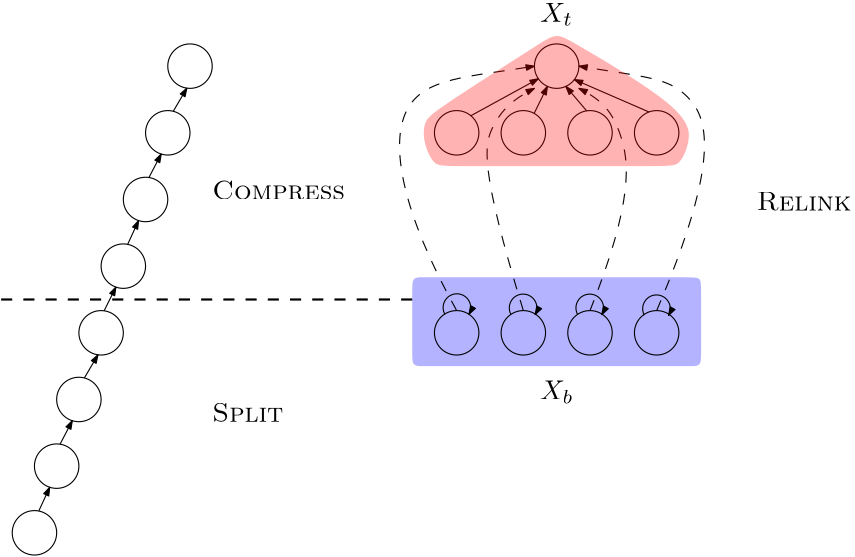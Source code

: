 <?xml version="1.0"?>
<!DOCTYPE ipe SYSTEM "ipe.dtd">
<ipe version="70218" creator="Ipe 7.2.24">
<info created="D:20211217045023" modified="D:20211218081439"/>
<preamble>\usepackage{amsmath,amsfonts,amssymb,amsthm}
\usepackage{clrscode3e}</preamble>
<ipestyle name="basic">
<symbol name="arrow/arc(spx)">
<path stroke="sym-stroke" fill="sym-stroke" pen="sym-pen">
0 0 m
-1 0.333 l
-1 -0.333 l
h
</path>
</symbol>
<symbol name="arrow/farc(spx)">
<path stroke="sym-stroke" fill="white" pen="sym-pen">
0 0 m
-1 0.333 l
-1 -0.333 l
h
</path>
</symbol>
<symbol name="arrow/ptarc(spx)">
<path stroke="sym-stroke" fill="sym-stroke" pen="sym-pen">
0 0 m
-1 0.333 l
-0.8 0 l
-1 -0.333 l
h
</path>
</symbol>
<symbol name="arrow/fptarc(spx)">
<path stroke="sym-stroke" fill="white" pen="sym-pen">
0 0 m
-1 0.333 l
-0.8 0 l
-1 -0.333 l
h
</path>
</symbol>
<symbol name="mark/circle(sx)" transformations="translations">
<path fill="sym-stroke">
0.6 0 0 0.6 0 0 e
0.4 0 0 0.4 0 0 e
</path>
</symbol>
<symbol name="mark/disk(sx)" transformations="translations">
<path fill="sym-stroke">
0.6 0 0 0.6 0 0 e
</path>
</symbol>
<symbol name="mark/fdisk(sfx)" transformations="translations">
<group>
<path fill="sym-fill">
0.5 0 0 0.5 0 0 e
</path>
<path fill="sym-stroke" fillrule="eofill">
0.6 0 0 0.6 0 0 e
0.4 0 0 0.4 0 0 e
</path>
</group>
</symbol>
<symbol name="mark/box(sx)" transformations="translations">
<path fill="sym-stroke" fillrule="eofill">
-0.6 -0.6 m
0.6 -0.6 l
0.6 0.6 l
-0.6 0.6 l
h
-0.4 -0.4 m
0.4 -0.4 l
0.4 0.4 l
-0.4 0.4 l
h
</path>
</symbol>
<symbol name="mark/square(sx)" transformations="translations">
<path fill="sym-stroke">
-0.6 -0.6 m
0.6 -0.6 l
0.6 0.6 l
-0.6 0.6 l
h
</path>
</symbol>
<symbol name="mark/fsquare(sfx)" transformations="translations">
<group>
<path fill="sym-fill">
-0.5 -0.5 m
0.5 -0.5 l
0.5 0.5 l
-0.5 0.5 l
h
</path>
<path fill="sym-stroke" fillrule="eofill">
-0.6 -0.6 m
0.6 -0.6 l
0.6 0.6 l
-0.6 0.6 l
h
-0.4 -0.4 m
0.4 -0.4 l
0.4 0.4 l
-0.4 0.4 l
h
</path>
</group>
</symbol>
<symbol name="mark/cross(sx)" transformations="translations">
<group>
<path fill="sym-stroke">
-0.43 -0.57 m
0.57 0.43 l
0.43 0.57 l
-0.57 -0.43 l
h
</path>
<path fill="sym-stroke">
-0.43 0.57 m
0.57 -0.43 l
0.43 -0.57 l
-0.57 0.43 l
h
</path>
</group>
</symbol>
<symbol name="arrow/fnormal(spx)">
<path stroke="sym-stroke" fill="white" pen="sym-pen">
0 0 m
-1 0.333 l
-1 -0.333 l
h
</path>
</symbol>
<symbol name="arrow/pointed(spx)">
<path stroke="sym-stroke" fill="sym-stroke" pen="sym-pen">
0 0 m
-1 0.333 l
-0.8 0 l
-1 -0.333 l
h
</path>
</symbol>
<symbol name="arrow/fpointed(spx)">
<path stroke="sym-stroke" fill="white" pen="sym-pen">
0 0 m
-1 0.333 l
-0.8 0 l
-1 -0.333 l
h
</path>
</symbol>
<symbol name="arrow/linear(spx)">
<path stroke="sym-stroke" pen="sym-pen">
-1 0.333 m
0 0 l
-1 -0.333 l
</path>
</symbol>
<symbol name="arrow/fdouble(spx)">
<path stroke="sym-stroke" fill="white" pen="sym-pen">
0 0 m
-1 0.333 l
-1 -0.333 l
h
-1 0 m
-2 0.333 l
-2 -0.333 l
h
</path>
</symbol>
<symbol name="arrow/double(spx)">
<path stroke="sym-stroke" fill="sym-stroke" pen="sym-pen">
0 0 m
-1 0.333 l
-1 -0.333 l
h
-1 0 m
-2 0.333 l
-2 -0.333 l
h
</path>
</symbol>
<symbol name="arrow/mid-normal(spx)">
<path stroke="sym-stroke" fill="sym-stroke" pen="sym-pen">
0.5 0 m
-0.5 0.333 l
-0.5 -0.333 l
h
</path>
</symbol>
<symbol name="arrow/mid-fnormal(spx)">
<path stroke="sym-stroke" fill="white" pen="sym-pen">
0.5 0 m
-0.5 0.333 l
-0.5 -0.333 l
h
</path>
</symbol>
<symbol name="arrow/mid-pointed(spx)">
<path stroke="sym-stroke" fill="sym-stroke" pen="sym-pen">
0.5 0 m
-0.5 0.333 l
-0.3 0 l
-0.5 -0.333 l
h
</path>
</symbol>
<symbol name="arrow/mid-fpointed(spx)">
<path stroke="sym-stroke" fill="white" pen="sym-pen">
0.5 0 m
-0.5 0.333 l
-0.3 0 l
-0.5 -0.333 l
h
</path>
</symbol>
<symbol name="arrow/mid-double(spx)">
<path stroke="sym-stroke" fill="sym-stroke" pen="sym-pen">
1 0 m
0 0.333 l
0 -0.333 l
h
0 0 m
-1 0.333 l
-1 -0.333 l
h
</path>
</symbol>
<symbol name="arrow/mid-fdouble(spx)">
<path stroke="sym-stroke" fill="white" pen="sym-pen">
1 0 m
0 0.333 l
0 -0.333 l
h
0 0 m
-1 0.333 l
-1 -0.333 l
h
</path>
</symbol>
<anglesize name="22.5 deg" value="22.5"/>
<anglesize name="30 deg" value="30"/>
<anglesize name="45 deg" value="45"/>
<anglesize name="60 deg" value="60"/>
<anglesize name="90 deg" value="90"/>
<arrowsize name="large" value="10"/>
<arrowsize name="small" value="5"/>
<arrowsize name="tiny" value="3"/>
<color name="blue" value="0 0 1"/>
<color name="brown" value="0.647 0.165 0.165"/>
<color name="darkblue" value="0 0 0.545"/>
<color name="darkcyan" value="0 0.545 0.545"/>
<color name="darkgray" value="0.663"/>
<color name="darkgreen" value="0 0.392 0"/>
<color name="darkmagenta" value="0.545 0 0.545"/>
<color name="darkorange" value="1 0.549 0"/>
<color name="darkred" value="0.545 0 0"/>
<color name="gold" value="1 0.843 0"/>
<color name="gray" value="0.745"/>
<color name="green" value="0 1 0"/>
<color name="lightblue" value="0.678 0.847 0.902"/>
<color name="lightcyan" value="0.878 1 1"/>
<color name="lightgray" value="0.827"/>
<color name="lightgreen" value="0.565 0.933 0.565"/>
<color name="lightyellow" value="1 1 0.878"/>
<color name="navy" value="0 0 0.502"/>
<color name="orange" value="1 0.647 0"/>
<color name="pink" value="1 0.753 0.796"/>
<color name="purple" value="0.627 0.125 0.941"/>
<color name="red" value="1 0 0"/>
<color name="seagreen" value="0.18 0.545 0.341"/>
<color name="turquoise" value="0.251 0.878 0.816"/>
<color name="violet" value="0.933 0.51 0.933"/>
<color name="yellow" value="1 1 0"/>
<dashstyle name="dash dot dotted" value="[4 2 1 2 1 2] 0"/>
<dashstyle name="dash dotted" value="[4 2 1 2] 0"/>
<dashstyle name="dashed" value="[4] 0"/>
<dashstyle name="dotted" value="[1 3] 0"/>
<gridsize name="10 pts (~3.5 mm)" value="10"/>
<gridsize name="14 pts (~5 mm)" value="14"/>
<gridsize name="16 pts (~6 mm)" value="16"/>
<gridsize name="20 pts (~7 mm)" value="20"/>
<gridsize name="28 pts (~10 mm)" value="28"/>
<gridsize name="32 pts (~12 mm)" value="32"/>
<gridsize name="4 pts" value="4"/>
<gridsize name="56 pts (~20 mm)" value="56"/>
<gridsize name="8 pts (~3 mm)" value="8"/>
<opacity name="10%" value="0.1"/>
<opacity name="30%" value="0.3"/>
<opacity name="50%" value="0.5"/>
<opacity name="75%" value="0.75"/>
<pen name="fat" value="1.2"/>
<pen name="heavier" value="0.8"/>
<pen name="ultrafat" value="2"/>
<symbolsize name="large" value="5"/>
<symbolsize name="small" value="2"/>
<symbolsize name="tiny" value="1.1"/>
<textsize name="Huge" value="\Huge"/>
<textsize name="LARGE" value="\LARGE"/>
<textsize name="Large" value="\Large"/>
<textsize name="footnote" value="\footnotesize"/>
<textsize name="huge" value="\huge"/>
<textsize name="large" value="\large"/>
<textsize name="small" value="\small"/>
<textsize name="tiny" value="\tiny"/>
<textstyle name="center" begin="\begin{center}" end="\end{center}"/>
<textstyle name="item" begin="\begin{itemize}\item{}" end="\end{itemize}"/>
<textstyle name="itemize" begin="\begin{itemize}" end="\end{itemize}"/>
<tiling name="falling" angle="-60" step="4" width="1"/>
<tiling name="rising" angle="30" step="4" width="1"/>
</ipestyle>
<page>
<layer name="alpha"/>
<view layers="alpha" active="alpha"/>
<path layer="alpha" matrix="1 0 0 1 0 4" fill="blue" opacity="30%" stroke-opacity="opaque">
212 688
164 688
164 688
160 688
160 684
160 660
160 656
164 656
164 656
264 656
260 656
264 656
264 660
264 684
264 688
260 688 u
</path>
<path stroke="black">
8 0 0 8 80 768 e
</path>
<path matrix="1 0 0 1 -8 -24" stroke="black">
8 0 0 8 80 768 e
</path>
<path matrix="1 0 0 1 -16 -48" stroke="black">
8 0 0 8 80 768 e
</path>
<path matrix="1 0 0 1 -24 -72" stroke="black">
8 0 0 8 80 768 e
</path>
<path stroke="black" arrow="normal/tiny">
73.9748 751.752 m
78.8675 760.081 l
</path>
<path stroke="black" arrow="normal/tiny">
65.2191 727.907 m
69.6282 736.36 l
</path>
<path stroke="black" arrow="normal/tiny">
57.558 703.847 m
61.4937 712.403 l
</path>
<path matrix="1 0 0 1 -32 -96" stroke="black">
8 0 0 8 80 768 e
</path>
<path matrix="1 0 0 1 -40 -120" stroke="black">
8 0 0 8 80 768 e
</path>
<path matrix="1 0 0 1 -48 -144" stroke="black">
8 0 0 8 80 768 e
</path>
<path matrix="1 0 0 1 -56 -168" stroke="black">
8 0 0 8 80 768 e
</path>
<path matrix="1 0 0 1 -32 -96" stroke="black" arrow="normal/tiny">
73.9748 751.752 m
78.8675 760.081 l
</path>
<path matrix="1 0 0 1 -32 -96" stroke="black" arrow="normal/tiny">
65.2191 727.907 m
69.6282 736.36 l
</path>
<path matrix="1 0 0 1 -32 -96" stroke="black" arrow="normal/tiny">
57.558 703.847 m
61.4937 712.403 l
</path>
<path stroke="black" arrow="normal/tiny">
49.0892 679.926 m
53.3179 688.463 l
</path>
<path matrix="1 0 0 1 132 0" stroke="black">
8 0 0 8 80 768 e
</path>
<path matrix="1 0 0 1 96 -24" stroke="black">
8 0 0 8 80 768 e
</path>
<path matrix="1 0 0 1 120 -24" stroke="black">
8 0 0 8 80 768 e
</path>
<path matrix="1 0 0 1 144 -24" stroke="black">
8 0 0 8 80 768 e
</path>
<path matrix="1 0 0 1 168 -24" stroke="black">
8 0 0 8 80 768 e
</path>
<path stroke="black" arrow="normal/tiny">
181.107 750.158 m
205.411 763.463 l
</path>
<path stroke="black" arrow="normal/tiny">
203.892 750.989 m
208.673 760.725 l
</path>
<path stroke="black" arrow="normal/tiny">
222.785 751.907 m
215.303 760.714 l
</path>
<path stroke="black" arrow="normal/tiny">
245.214 751.499 m
218.368 763.158 l
</path>
<path matrix="1 0 0 1 96 -96" stroke="black">
8 0 0 8 80 768 e
</path>
<path matrix="1 0 0 1 120 -96" stroke="black">
8 0 0 8 80 768 e
</path>
<path matrix="1 0 0 1 144 -96" stroke="black">
8 0 0 8 80 768 e
</path>
<path matrix="1 0 0 1 168 -96" stroke="black">
8 0 0 8 80 768 e
</path>
<path stroke="black" dash="dashed" arrow="normal/tiny">
176 680 m
156 716
148 764
180 764
204 768 c
</path>
<path stroke="black" dash="dashed" arrow="normal/tiny">
248 680 m
272 736
260 764
244 764
220 768 c
</path>
<path stroke="black" dash="dashed" arrow="normal/tiny">
200 680 m
184 732
188 748
196 756
204 760 c
</path>
<path stroke="black" dash="dashed" arrow="normal/tiny">
224 680 m
240 720
236 748
228 756
220 760 c
</path>
<path stroke="black" arrow="normal/tiny">
171.701 678.747 m
4.97002 0 0 -4.97002 176.09 681.08 180.431 678.661 a
</path>
<path matrix="1 0 0 1 23.827 -0.112531" stroke="black" arrow="normal/tiny">
171.701 678.747 m
4.97002 0 0 -4.97002 176.09 681.08 180.431 678.661 a
</path>
<path matrix="1 0 0 1 47.8225 -0.115566" stroke="black" arrow="normal/tiny">
171.701 678.747 m
4.97002 0 0 -4.97002 176.09 681.08 180.431 678.661 a
</path>
<path matrix="1 0 0 1 71.8453 -0.411838" stroke="black" arrow="normal/tiny">
171.701 678.747 m
4.97002 0 0 -4.97002 176.09 681.08 180.431 678.661 a
</path>
<path stroke="black" dash="dashed" pen="heavier">
12 684 m
160 684 l
</path>
<text transformations="translations" pos="88 720" stroke="black" type="label" width="47.837" height="6.808" depth="0" valign="baseline">\proc{Compress}</text>
<text matrix="1 0 0 1 0 -80" transformations="translations" pos="88 720" stroke="black" type="label" width="25.659" height="6.808" depth="0" valign="baseline">\proc{Split}</text>
<text matrix="1 0 0 1 196 -4" transformations="translations" pos="88 720" stroke="black" type="label" width="34.094" height="6.808" depth="0" valign="baseline">\proc{Relink}</text>
<text transformations="translations" pos="212 648" stroke="black" type="label" width="12.255" height="6.812" depth="1.49" halign="center" valign="baseline" style="math">X_{b}</text>
<text matrix="1 0 0 1 0 136" transformations="translations" pos="212 648" stroke="black" type="label" width="11.761" height="6.812" depth="1.49" halign="center" valign="baseline" style="math">X_{t}</text>
<path fill="red" opacity="30%" stroke-opacity="opaque">
212 780
168 752
164 748
164 740
168 732
172 732
252 732
256 732
260 740
260 752
212 780 u
</path>
</page>
</ipe>
